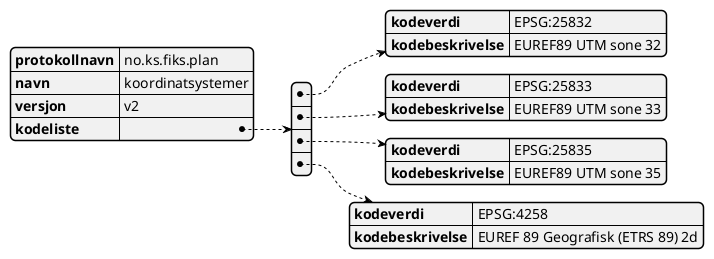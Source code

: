 @startjson
{
  "protokollnavn": "no.ks.fiks.plan",
  "navn": "koordinatsystemer",
  "versjon": "v2",
  "kodeliste": [
    {
      "kodeverdi" : "EPSG:25832",
      "kodebeskrivelse" : "EUREF89 UTM sone 32"
    },
    {
      "kodeverdi" : "EPSG:25833",
      "kodebeskrivelse" : "EUREF89 UTM sone 33"
    },
    {
      "kodeverdi" : "EPSG:25835",
      "kodebeskrivelse" : "EUREF89 UTM sone 35"
    },
    {
      "kodeverdi" : "EPSG:4258",
      "kodebeskrivelse" : "EUREF 89 Geografisk (ETRS 89) 2d"
    }
  ]
}
@endjson